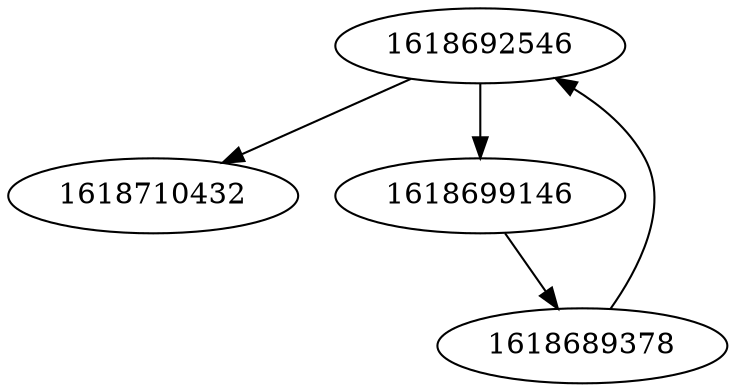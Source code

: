 strict digraph  {
1618710432;
1618692546;
1618689378;
1618699146;
1618692546 -> 1618699146;
1618692546 -> 1618710432;
1618689378 -> 1618692546;
1618699146 -> 1618689378;
}

